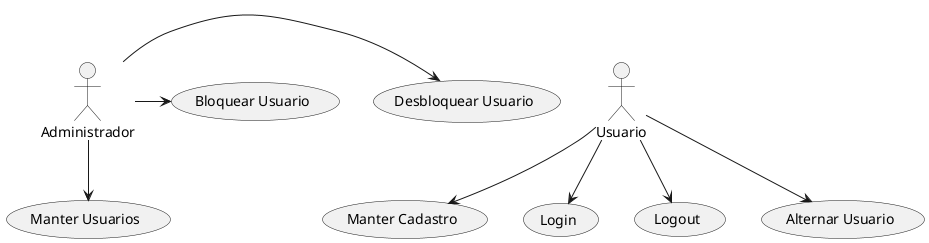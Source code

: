 @startuml cadastro
skinparam Style strictuml

(Manter Cadastro) as cadastrar
(Login) as login
(Logout) as logout
(Alternar Usuario) as trocar

(Manter Usuarios) as manterUsuarios 
(Desbloquear Usuario) as desbloquearUsuarios
(Bloquear Usuario) as bloquearUsuarios

:Usuario: as user
:Administrador:  as admin

user --> cadastrar
user --> login
user --> logout
user --> trocar

admin --> manterUsuarios
admin ->desbloquearUsuarios
admin ->bloquearUsuarios

@enduml